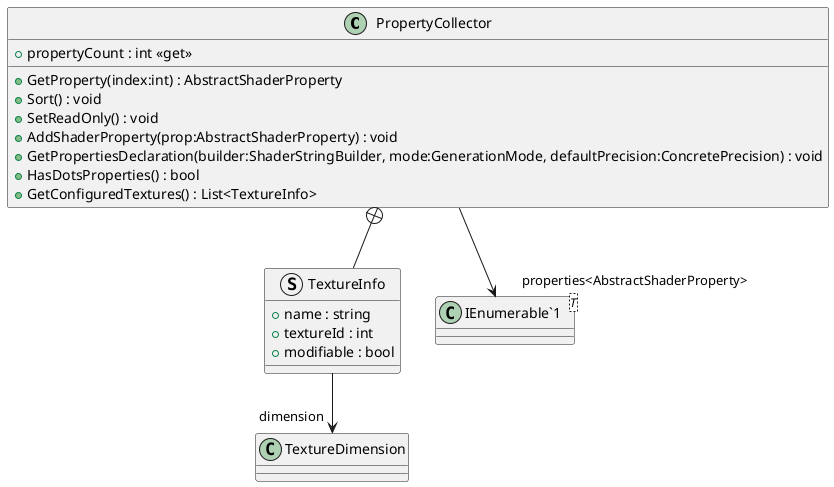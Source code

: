 @startuml
class PropertyCollector {
    + propertyCount : int <<get>>
    + GetProperty(index:int) : AbstractShaderProperty
    + Sort() : void
    + SetReadOnly() : void
    + AddShaderProperty(prop:AbstractShaderProperty) : void
    + GetPropertiesDeclaration(builder:ShaderStringBuilder, mode:GenerationMode, defaultPrecision:ConcretePrecision) : void
    + HasDotsProperties() : bool
    + GetConfiguredTextures() : List<TextureInfo>
}
struct TextureInfo {
    + name : string
    + textureId : int
    + modifiable : bool
}
class "IEnumerable`1"<T> {
}
PropertyCollector --> "properties<AbstractShaderProperty>" "IEnumerable`1"
PropertyCollector +-- TextureInfo
TextureInfo --> "dimension" TextureDimension
@enduml
